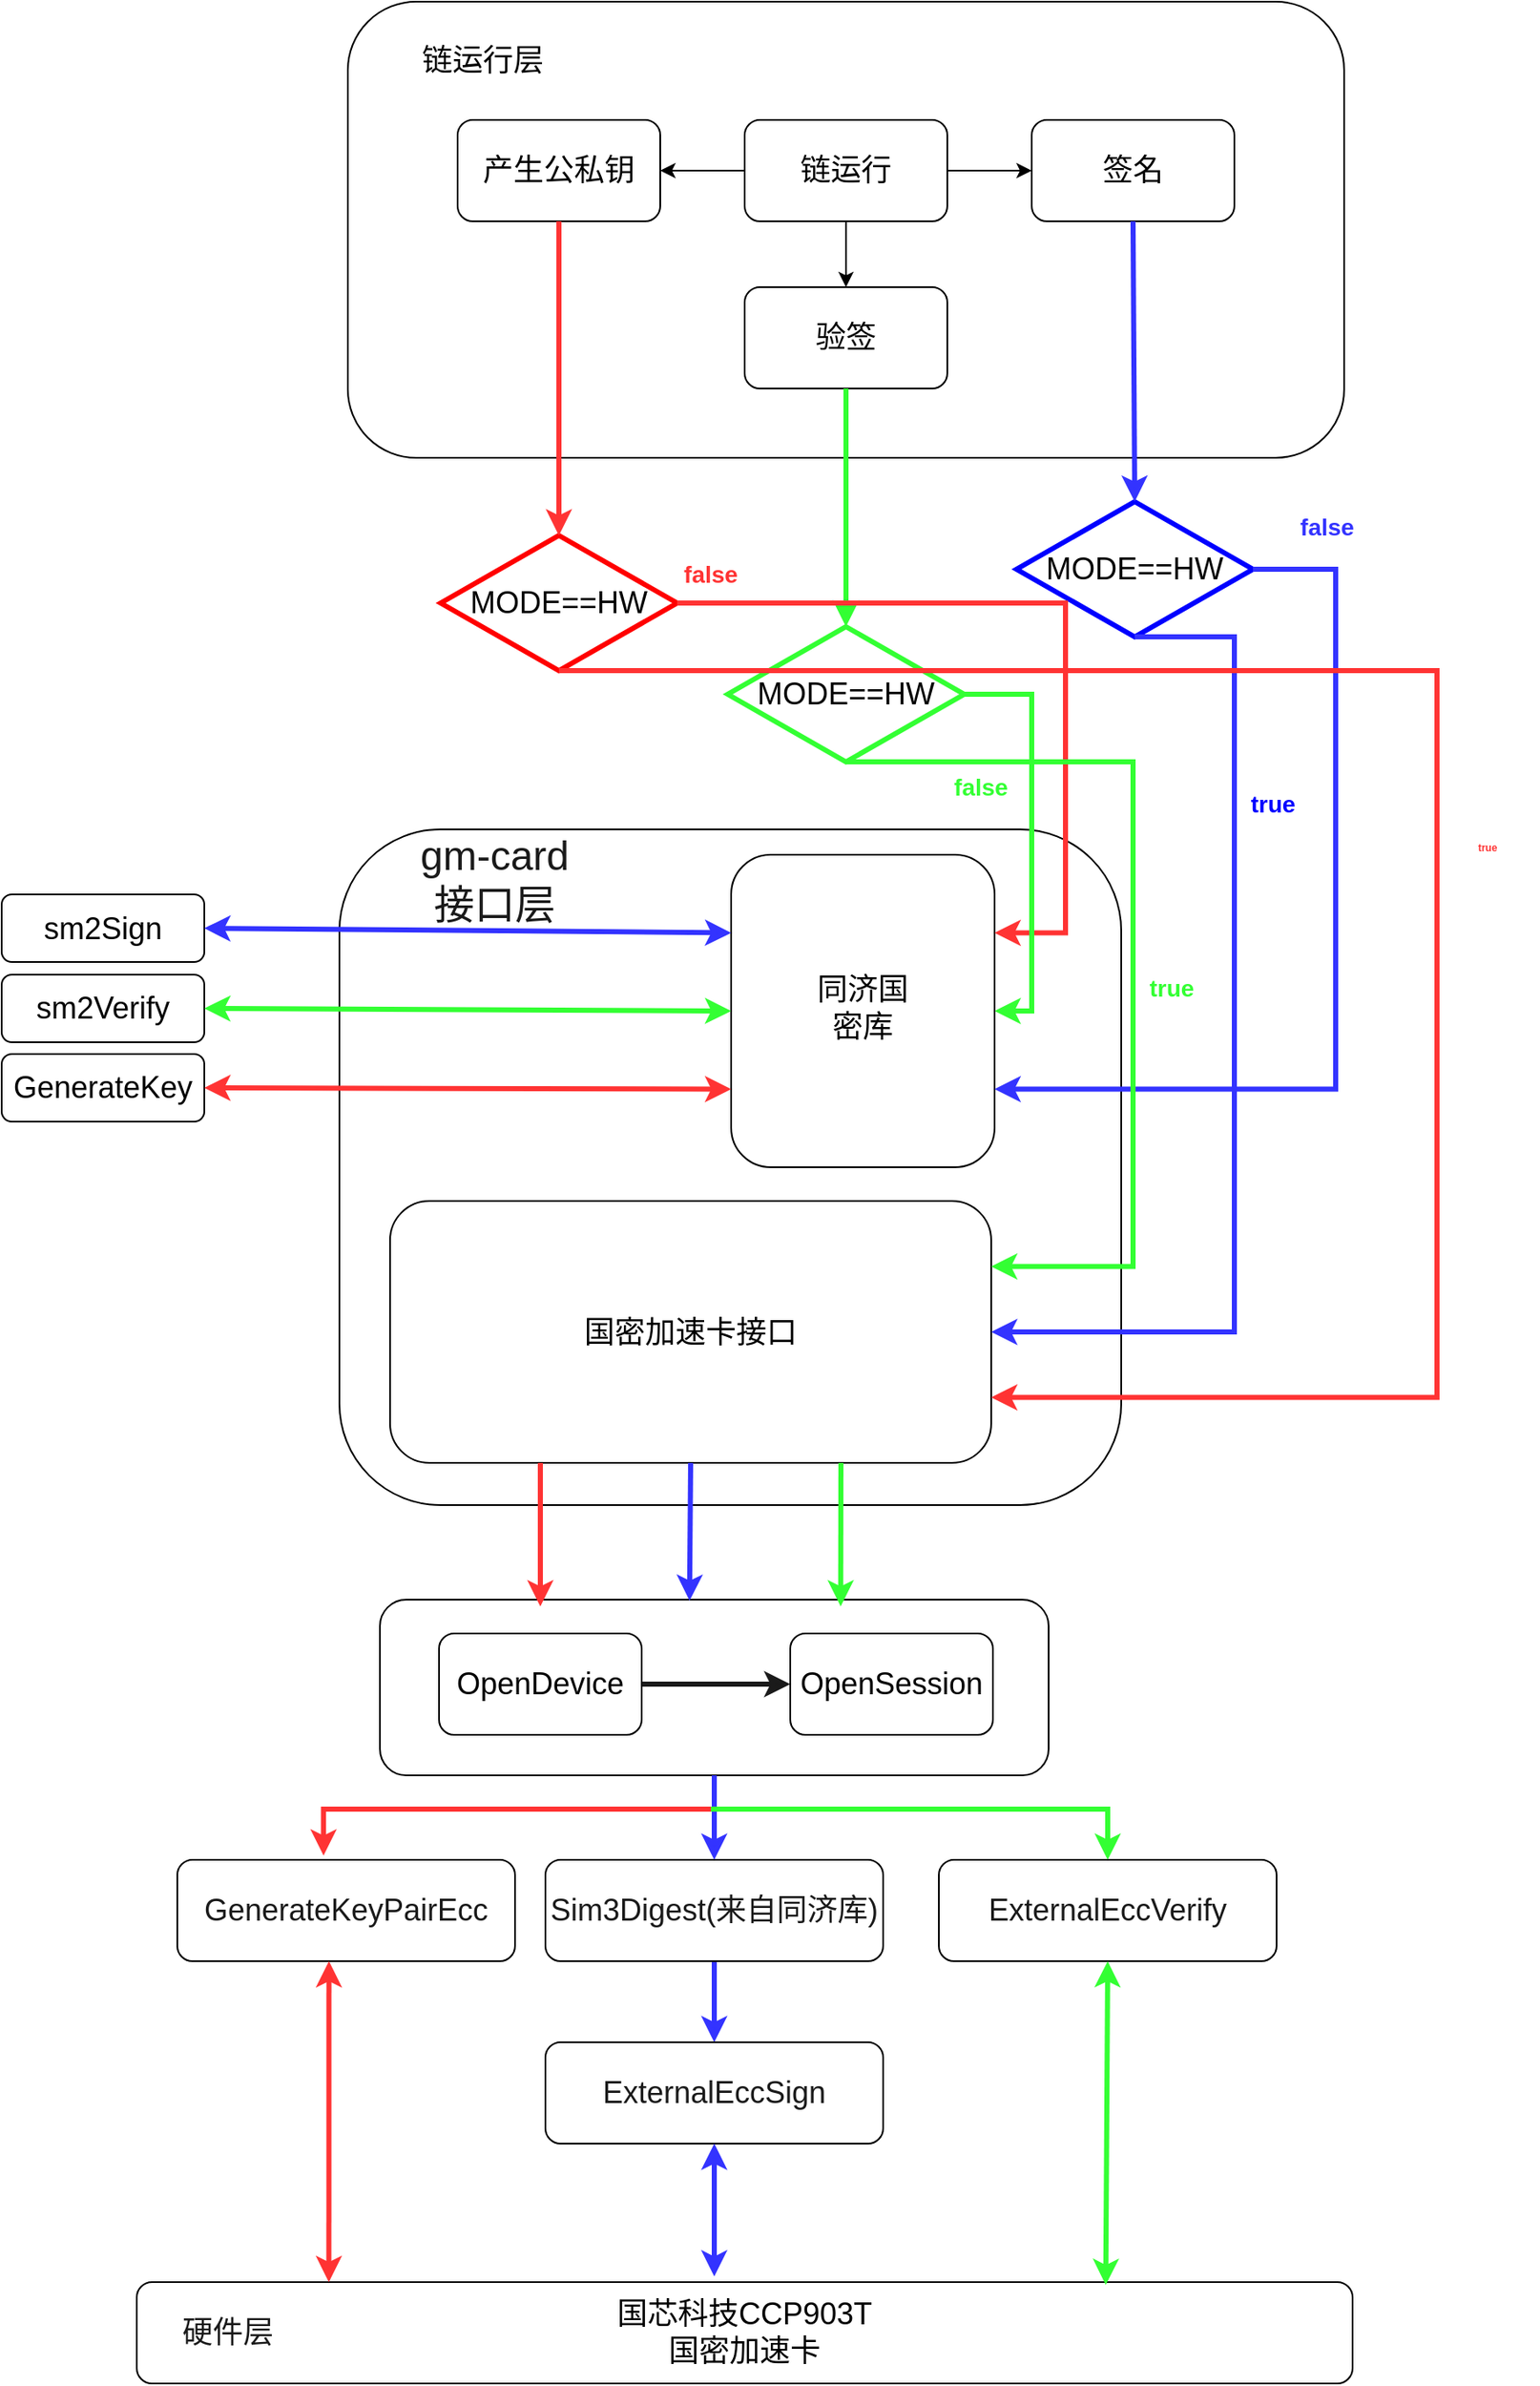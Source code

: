 <mxfile version="16.6.1" type="github">
  <diagram id="c6I_bTGiWWKz6FyQVuJq" name="Page-1">
    <mxGraphModel dx="2287" dy="925" grid="1" gridSize="10" guides="1" tooltips="1" connect="1" arrows="1" fold="1" page="1" pageScale="1" pageWidth="827" pageHeight="1169" math="0" shadow="0">
      <root>
        <mxCell id="0" />
        <mxCell id="1" parent="0" />
        <mxCell id="7-kgMZS4lvq_uKSfa9JE-67" value="" style="rounded=1;whiteSpace=wrap;html=1;fontSize=18;" vertex="1" parent="1">
          <mxGeometry x="74" y="1006" width="396" height="104" as="geometry" />
        </mxCell>
        <mxCell id="7-kgMZS4lvq_uKSfa9JE-5" value="" style="rounded=1;whiteSpace=wrap;html=1;" vertex="1" parent="1">
          <mxGeometry x="55" y="60" width="590" height="270" as="geometry" />
        </mxCell>
        <mxCell id="7-kgMZS4lvq_uKSfa9JE-2" value="&lt;font style=&quot;font-size: 18px&quot;&gt;产生公私钥&lt;/font&gt;" style="rounded=1;whiteSpace=wrap;html=1;" vertex="1" parent="1">
          <mxGeometry x="120" y="130" width="120" height="60" as="geometry" />
        </mxCell>
        <mxCell id="7-kgMZS4lvq_uKSfa9JE-3" value="&lt;font style=&quot;font-size: 18px&quot;&gt;验签&lt;/font&gt;" style="rounded=1;whiteSpace=wrap;html=1;" vertex="1" parent="1">
          <mxGeometry x="290" y="229" width="120" height="60" as="geometry" />
        </mxCell>
        <mxCell id="7-kgMZS4lvq_uKSfa9JE-4" value="&lt;font style=&quot;font-size: 18px&quot;&gt;签名&lt;/font&gt;" style="rounded=1;whiteSpace=wrap;html=1;" vertex="1" parent="1">
          <mxGeometry x="460" y="130" width="120" height="60" as="geometry" />
        </mxCell>
        <mxCell id="7-kgMZS4lvq_uKSfa9JE-6" value="&lt;font style=&quot;font-size: 18px&quot;&gt;链运行层&lt;/font&gt;" style="text;html=1;strokeColor=none;fillColor=none;align=center;verticalAlign=middle;whiteSpace=wrap;rounded=0;" vertex="1" parent="1">
          <mxGeometry x="80" y="80" width="110" height="30" as="geometry" />
        </mxCell>
        <mxCell id="7-kgMZS4lvq_uKSfa9JE-8" value="" style="endArrow=classic;html=1;rounded=0;entryX=0.5;entryY=0;entryDx=0;entryDy=0;exitX=0.5;exitY=1;exitDx=0;exitDy=0;" edge="1" parent="1" source="7-kgMZS4lvq_uKSfa9JE-11" target="7-kgMZS4lvq_uKSfa9JE-3">
          <mxGeometry width="50" height="50" relative="1" as="geometry">
            <mxPoint x="360" y="189" as="sourcePoint" />
            <mxPoint x="440" y="289" as="targetPoint" />
          </mxGeometry>
        </mxCell>
        <mxCell id="7-kgMZS4lvq_uKSfa9JE-12" value="" style="edgeStyle=orthogonalEdgeStyle;rounded=0;orthogonalLoop=1;jettySize=auto;html=1;" edge="1" parent="1" source="7-kgMZS4lvq_uKSfa9JE-11" target="7-kgMZS4lvq_uKSfa9JE-4">
          <mxGeometry relative="1" as="geometry" />
        </mxCell>
        <mxCell id="7-kgMZS4lvq_uKSfa9JE-13" value="" style="edgeStyle=orthogonalEdgeStyle;rounded=0;orthogonalLoop=1;jettySize=auto;html=1;" edge="1" parent="1" source="7-kgMZS4lvq_uKSfa9JE-11" target="7-kgMZS4lvq_uKSfa9JE-2">
          <mxGeometry relative="1" as="geometry" />
        </mxCell>
        <mxCell id="7-kgMZS4lvq_uKSfa9JE-11" value="&lt;font style=&quot;font-size: 18px&quot;&gt;链运行&lt;/font&gt;" style="rounded=1;whiteSpace=wrap;html=1;" vertex="1" parent="1">
          <mxGeometry x="290" y="130" width="120" height="60" as="geometry" />
        </mxCell>
        <mxCell id="7-kgMZS4lvq_uKSfa9JE-14" value="MODE==HW" style="rhombus;whiteSpace=wrap;html=1;fontSize=18;strokeWidth=3;strokeColor=#33FF33;" vertex="1" parent="1">
          <mxGeometry x="280" y="430" width="140" height="80" as="geometry" />
        </mxCell>
        <mxCell id="7-kgMZS4lvq_uKSfa9JE-15" value="MODE==HW" style="rhombus;whiteSpace=wrap;html=1;fontSize=18;strokeColor=#0000FF;strokeWidth=3;" vertex="1" parent="1">
          <mxGeometry x="451" y="356" width="140" height="80" as="geometry" />
        </mxCell>
        <mxCell id="7-kgMZS4lvq_uKSfa9JE-16" value="MODE==HW" style="rhombus;whiteSpace=wrap;html=1;fontSize=18;strokeColor=#FF0000;strokeWidth=3;" vertex="1" parent="1">
          <mxGeometry x="110" y="376" width="140" height="80" as="geometry" />
        </mxCell>
        <mxCell id="7-kgMZS4lvq_uKSfa9JE-19" value="" style="endArrow=classic;html=1;rounded=0;fontSize=18;exitX=0.5;exitY=1;exitDx=0;exitDy=0;entryX=0.5;entryY=0;entryDx=0;entryDy=0;strokeColor=#FF3333;strokeWidth=3;" edge="1" parent="1" source="7-kgMZS4lvq_uKSfa9JE-2" target="7-kgMZS4lvq_uKSfa9JE-16">
          <mxGeometry width="50" height="50" relative="1" as="geometry">
            <mxPoint x="130" y="390" as="sourcePoint" />
            <mxPoint x="180" y="340" as="targetPoint" />
          </mxGeometry>
        </mxCell>
        <mxCell id="7-kgMZS4lvq_uKSfa9JE-20" value="" style="endArrow=classic;html=1;rounded=0;fontSize=18;exitX=0.5;exitY=1;exitDx=0;exitDy=0;entryX=0.5;entryY=0;entryDx=0;entryDy=0;strokeColor=#33FF33;strokeWidth=3;" edge="1" parent="1" source="7-kgMZS4lvq_uKSfa9JE-3" target="7-kgMZS4lvq_uKSfa9JE-14">
          <mxGeometry width="50" height="50" relative="1" as="geometry">
            <mxPoint x="390" y="340" as="sourcePoint" />
            <mxPoint x="440" y="290" as="targetPoint" />
          </mxGeometry>
        </mxCell>
        <mxCell id="7-kgMZS4lvq_uKSfa9JE-21" value="" style="endArrow=classic;html=1;rounded=0;fontSize=18;exitX=0.5;exitY=1;exitDx=0;exitDy=0;entryX=0.5;entryY=0;entryDx=0;entryDy=0;strokeColor=#3333FF;strokeWidth=3;" edge="1" parent="1" source="7-kgMZS4lvq_uKSfa9JE-4" target="7-kgMZS4lvq_uKSfa9JE-15">
          <mxGeometry width="50" height="50" relative="1" as="geometry">
            <mxPoint x="390" y="340" as="sourcePoint" />
            <mxPoint x="440" y="290" as="targetPoint" />
          </mxGeometry>
        </mxCell>
        <mxCell id="7-kgMZS4lvq_uKSfa9JE-22" value="" style="rounded=1;whiteSpace=wrap;html=1;fontSize=18;" vertex="1" parent="1">
          <mxGeometry x="50" y="550" width="463" height="400" as="geometry" />
        </mxCell>
        <mxCell id="7-kgMZS4lvq_uKSfa9JE-25" value="" style="rounded=1;whiteSpace=wrap;html=1;fontSize=18;" vertex="1" parent="1">
          <mxGeometry x="282" y="565" width="156" height="185" as="geometry" />
        </mxCell>
        <mxCell id="7-kgMZS4lvq_uKSfa9JE-28" value="sm2Sign" style="rounded=1;whiteSpace=wrap;html=1;fontSize=18;" vertex="1" parent="1">
          <mxGeometry x="-150" y="588.5" width="120" height="40" as="geometry" />
        </mxCell>
        <mxCell id="7-kgMZS4lvq_uKSfa9JE-30" value="&lt;span&gt;sm2Verify&lt;/span&gt;" style="rounded=1;whiteSpace=wrap;html=1;fontSize=18;" vertex="1" parent="1">
          <mxGeometry x="-150" y="636" width="120" height="40" as="geometry" />
        </mxCell>
        <mxCell id="7-kgMZS4lvq_uKSfa9JE-31" value="&lt;span&gt;GenerateKey&lt;/span&gt;" style="rounded=1;whiteSpace=wrap;html=1;fontSize=18;" vertex="1" parent="1">
          <mxGeometry x="-150" y="683" width="120" height="40" as="geometry" />
        </mxCell>
        <mxCell id="7-kgMZS4lvq_uKSfa9JE-33" value="同济国密库" style="text;html=1;strokeColor=none;fillColor=none;align=center;verticalAlign=middle;whiteSpace=wrap;rounded=0;fontSize=18;" vertex="1" parent="1">
          <mxGeometry x="330" y="617.5" width="60" height="77" as="geometry" />
        </mxCell>
        <mxCell id="7-kgMZS4lvq_uKSfa9JE-46" value="国芯科技CCP903T&lt;br&gt;国密加速卡" style="rounded=1;whiteSpace=wrap;html=1;fontSize=18;" vertex="1" parent="1">
          <mxGeometry x="-70" y="1410" width="720" height="60" as="geometry" />
        </mxCell>
        <mxCell id="7-kgMZS4lvq_uKSfa9JE-51" value="" style="edgeStyle=elbowEdgeStyle;elbow=horizontal;endArrow=classic;html=1;rounded=0;fontSize=18;strokeColor=#FF3333;exitX=1;exitY=0.5;exitDx=0;exitDy=0;entryX=1;entryY=0.25;entryDx=0;entryDy=0;strokeWidth=3;" edge="1" parent="1" source="7-kgMZS4lvq_uKSfa9JE-16" target="7-kgMZS4lvq_uKSfa9JE-25">
          <mxGeometry width="50" height="50" relative="1" as="geometry">
            <mxPoint x="70" y="500" as="sourcePoint" />
            <mxPoint x="280" y="604" as="targetPoint" />
            <Array as="points">
              <mxPoint x="480" y="530" />
            </Array>
          </mxGeometry>
        </mxCell>
        <mxCell id="7-kgMZS4lvq_uKSfa9JE-54" value="" style="edgeStyle=elbowEdgeStyle;elbow=horizontal;endArrow=classic;html=1;rounded=0;fontSize=18;strokeColor=#33FF33;exitX=1;exitY=0.5;exitDx=0;exitDy=0;entryX=1;entryY=0.5;entryDx=0;entryDy=0;strokeWidth=3;" edge="1" parent="1" source="7-kgMZS4lvq_uKSfa9JE-14" target="7-kgMZS4lvq_uKSfa9JE-25">
          <mxGeometry width="50" height="50" relative="1" as="geometry">
            <mxPoint x="110" y="510" as="sourcePoint" />
            <mxPoint x="160" y="460" as="targetPoint" />
            <Array as="points">
              <mxPoint x="460" y="580" />
            </Array>
          </mxGeometry>
        </mxCell>
        <mxCell id="7-kgMZS4lvq_uKSfa9JE-55" value="" style="edgeStyle=elbowEdgeStyle;elbow=horizontal;endArrow=classic;html=1;rounded=0;fontSize=18;strokeColor=#3333FF;exitX=1;exitY=0.5;exitDx=0;exitDy=0;entryX=1;entryY=0.75;entryDx=0;entryDy=0;strokeWidth=3;" edge="1" parent="1" source="7-kgMZS4lvq_uKSfa9JE-15" target="7-kgMZS4lvq_uKSfa9JE-25">
          <mxGeometry width="50" height="50" relative="1" as="geometry">
            <mxPoint x="140" y="610" as="sourcePoint" />
            <mxPoint x="190" y="560" as="targetPoint" />
            <Array as="points">
              <mxPoint x="640" y="580" />
            </Array>
          </mxGeometry>
        </mxCell>
        <mxCell id="7-kgMZS4lvq_uKSfa9JE-56" value="国密加速卡接口" style="rounded=1;whiteSpace=wrap;html=1;fontSize=18;" vertex="1" parent="1">
          <mxGeometry x="80" y="770" width="356" height="155" as="geometry" />
        </mxCell>
        <mxCell id="7-kgMZS4lvq_uKSfa9JE-57" value="" style="edgeStyle=elbowEdgeStyle;elbow=horizontal;endArrow=classic;html=1;rounded=0;fontSize=18;strokeColor=#33FF33;exitX=0.5;exitY=1;exitDx=0;exitDy=0;entryX=1;entryY=0.25;entryDx=0;entryDy=0;strokeWidth=3;" edge="1" parent="1" source="7-kgMZS4lvq_uKSfa9JE-14" target="7-kgMZS4lvq_uKSfa9JE-56">
          <mxGeometry width="50" height="50" relative="1" as="geometry">
            <mxPoint x="520" y="570" as="sourcePoint" />
            <mxPoint x="570" y="520" as="targetPoint" />
            <Array as="points">
              <mxPoint x="520" y="640" />
            </Array>
          </mxGeometry>
        </mxCell>
        <mxCell id="7-kgMZS4lvq_uKSfa9JE-58" value="" style="edgeStyle=elbowEdgeStyle;elbow=horizontal;endArrow=classic;html=1;rounded=0;fontSize=18;strokeColor=#3333FF;exitX=0.5;exitY=1;exitDx=0;exitDy=0;entryX=1;entryY=0.5;entryDx=0;entryDy=0;strokeWidth=3;" edge="1" parent="1" source="7-kgMZS4lvq_uKSfa9JE-15" target="7-kgMZS4lvq_uKSfa9JE-56">
          <mxGeometry width="50" height="50" relative="1" as="geometry">
            <mxPoint x="610" y="830" as="sourcePoint" />
            <mxPoint x="660" y="780" as="targetPoint" />
            <Array as="points">
              <mxPoint x="580" y="640" />
            </Array>
          </mxGeometry>
        </mxCell>
        <mxCell id="7-kgMZS4lvq_uKSfa9JE-59" value="" style="edgeStyle=elbowEdgeStyle;elbow=horizontal;endArrow=classic;html=1;rounded=0;fontSize=18;strokeColor=#FF3333;exitX=0.5;exitY=1;exitDx=0;exitDy=0;entryX=1;entryY=0.75;entryDx=0;entryDy=0;strokeWidth=3;" edge="1" parent="1" source="7-kgMZS4lvq_uKSfa9JE-16" target="7-kgMZS4lvq_uKSfa9JE-56">
          <mxGeometry width="50" height="50" relative="1" as="geometry">
            <mxPoint x="30" y="510" as="sourcePoint" />
            <mxPoint x="80" y="460" as="targetPoint" />
            <Array as="points">
              <mxPoint x="700" y="700" />
            </Array>
          </mxGeometry>
        </mxCell>
        <mxCell id="7-kgMZS4lvq_uKSfa9JE-61" value="" style="endArrow=classic;startArrow=classic;html=1;rounded=0;fontSize=18;strokeColor=#33FF33;strokeWidth=3;entryX=0;entryY=0.5;entryDx=0;entryDy=0;exitX=1;exitY=0.5;exitDx=0;exitDy=0;" edge="1" parent="1" source="7-kgMZS4lvq_uKSfa9JE-30" target="7-kgMZS4lvq_uKSfa9JE-25">
          <mxGeometry width="50" height="50" relative="1" as="geometry">
            <mxPoint x="90" y="650" as="sourcePoint" />
            <mxPoint x="140" y="600" as="targetPoint" />
          </mxGeometry>
        </mxCell>
        <mxCell id="7-kgMZS4lvq_uKSfa9JE-62" value="" style="endArrow=classic;startArrow=classic;html=1;rounded=0;fontSize=18;strokeColor=#3333FF;strokeWidth=3;entryX=0;entryY=0.25;entryDx=0;entryDy=0;exitX=1;exitY=0.5;exitDx=0;exitDy=0;" edge="1" parent="1" source="7-kgMZS4lvq_uKSfa9JE-28" target="7-kgMZS4lvq_uKSfa9JE-25">
          <mxGeometry width="50" height="50" relative="1" as="geometry">
            <mxPoint x="140" y="690" as="sourcePoint" />
            <mxPoint x="190" y="640" as="targetPoint" />
          </mxGeometry>
        </mxCell>
        <mxCell id="7-kgMZS4lvq_uKSfa9JE-63" value="" style="endArrow=classic;startArrow=classic;html=1;rounded=0;fontSize=18;strokeColor=#FF3333;strokeWidth=3;entryX=0;entryY=0.75;entryDx=0;entryDy=0;exitX=1;exitY=0.5;exitDx=0;exitDy=0;" edge="1" parent="1" source="7-kgMZS4lvq_uKSfa9JE-31" target="7-kgMZS4lvq_uKSfa9JE-25">
          <mxGeometry width="50" height="50" relative="1" as="geometry">
            <mxPoint x="140" y="690" as="sourcePoint" />
            <mxPoint x="190" y="640" as="targetPoint" />
          </mxGeometry>
        </mxCell>
        <mxCell id="7-kgMZS4lvq_uKSfa9JE-70" value="" style="edgeStyle=orthogonalEdgeStyle;rounded=0;orthogonalLoop=1;jettySize=auto;html=1;fontSize=18;strokeColor=#1A1A1A;strokeWidth=3;" edge="1" parent="1" source="7-kgMZS4lvq_uKSfa9JE-65" target="7-kgMZS4lvq_uKSfa9JE-66">
          <mxGeometry relative="1" as="geometry" />
        </mxCell>
        <mxCell id="7-kgMZS4lvq_uKSfa9JE-65" value="OpenDevice" style="rounded=1;whiteSpace=wrap;html=1;fontSize=18;" vertex="1" parent="1">
          <mxGeometry x="109" y="1026" width="120" height="60" as="geometry" />
        </mxCell>
        <mxCell id="7-kgMZS4lvq_uKSfa9JE-66" value="OpenSession" style="rounded=1;whiteSpace=wrap;html=1;fontSize=18;" vertex="1" parent="1">
          <mxGeometry x="317" y="1026" width="120" height="60" as="geometry" />
        </mxCell>
        <mxCell id="7-kgMZS4lvq_uKSfa9JE-71" value="&lt;font color=&quot;#1a1a1a&quot;&gt;GenerateKeyPairEcc&lt;/font&gt;" style="rounded=1;whiteSpace=wrap;html=1;fontSize=18;" vertex="1" parent="1">
          <mxGeometry x="-46" y="1160" width="200" height="60" as="geometry" />
        </mxCell>
        <mxCell id="7-kgMZS4lvq_uKSfa9JE-80" value="" style="edgeStyle=orthogonalEdgeStyle;rounded=0;orthogonalLoop=1;jettySize=auto;html=1;fontSize=18;fontColor=#1A1A1A;strokeColor=#3333FF;strokeWidth=3;" edge="1" parent="1" source="7-kgMZS4lvq_uKSfa9JE-72" target="7-kgMZS4lvq_uKSfa9JE-74">
          <mxGeometry relative="1" as="geometry" />
        </mxCell>
        <mxCell id="7-kgMZS4lvq_uKSfa9JE-72" value="&lt;font color=&quot;#1a1a1a&quot;&gt;Sim3Digest(来自同济库)&lt;/font&gt;" style="rounded=1;whiteSpace=wrap;html=1;fontSize=18;" vertex="1" parent="1">
          <mxGeometry x="172" y="1160" width="200" height="60" as="geometry" />
        </mxCell>
        <mxCell id="7-kgMZS4lvq_uKSfa9JE-73" value="&lt;font color=&quot;#1a1a1a&quot;&gt;ExternalEccVerify&lt;/font&gt;" style="rounded=1;whiteSpace=wrap;html=1;fontSize=18;" vertex="1" parent="1">
          <mxGeometry x="405" y="1160" width="200" height="60" as="geometry" />
        </mxCell>
        <mxCell id="7-kgMZS4lvq_uKSfa9JE-74" value="&lt;font color=&quot;#1a1a1a&quot;&gt;ExternalEccSign&lt;/font&gt;" style="rounded=1;whiteSpace=wrap;html=1;fontSize=18;" vertex="1" parent="1">
          <mxGeometry x="172" y="1268" width="200" height="60" as="geometry" />
        </mxCell>
        <mxCell id="7-kgMZS4lvq_uKSfa9JE-76" value="" style="endArrow=classic;html=1;rounded=0;fontSize=18;fontColor=#1A1A1A;strokeColor=#3333FF;strokeWidth=3;exitX=0.5;exitY=1;exitDx=0;exitDy=0;entryX=0.5;entryY=0;entryDx=0;entryDy=0;" edge="1" parent="1" source="7-kgMZS4lvq_uKSfa9JE-67" target="7-kgMZS4lvq_uKSfa9JE-72">
          <mxGeometry width="50" height="50" relative="1" as="geometry">
            <mxPoint x="-300" y="1090" as="sourcePoint" />
            <mxPoint x="-250" y="1040" as="targetPoint" />
          </mxGeometry>
        </mxCell>
        <mxCell id="7-kgMZS4lvq_uKSfa9JE-77" value="" style="edgeStyle=segmentEdgeStyle;endArrow=classic;html=1;rounded=0;fontSize=18;fontColor=#1A1A1A;strokeColor=#FF3333;strokeWidth=3;entryX=0.433;entryY=-0.042;entryDx=0;entryDy=0;entryPerimeter=0;" edge="1" parent="1" target="7-kgMZS4lvq_uKSfa9JE-71">
          <mxGeometry width="50" height="50" relative="1" as="geometry">
            <mxPoint x="270" y="1130" as="sourcePoint" />
            <mxPoint x="290" y="980" as="targetPoint" />
          </mxGeometry>
        </mxCell>
        <mxCell id="7-kgMZS4lvq_uKSfa9JE-79" value="" style="edgeStyle=segmentEdgeStyle;endArrow=classic;html=1;rounded=0;fontSize=18;fontColor=#1A1A1A;strokeColor=#33FF33;strokeWidth=3;entryX=0.5;entryY=0;entryDx=0;entryDy=0;" edge="1" parent="1" target="7-kgMZS4lvq_uKSfa9JE-73">
          <mxGeometry width="50" height="50" relative="1" as="geometry">
            <mxPoint x="270" y="1130" as="sourcePoint" />
            <mxPoint x="620" y="1080" as="targetPoint" />
          </mxGeometry>
        </mxCell>
        <mxCell id="7-kgMZS4lvq_uKSfa9JE-81" value="" style="endArrow=classic;startArrow=classic;html=1;rounded=0;fontSize=18;fontColor=#1A1A1A;strokeColor=#3333FF;strokeWidth=3;entryX=0.5;entryY=1;entryDx=0;entryDy=0;exitX=0.475;exitY=-0.056;exitDx=0;exitDy=0;exitPerimeter=0;" edge="1" parent="1" source="7-kgMZS4lvq_uKSfa9JE-46" target="7-kgMZS4lvq_uKSfa9JE-74">
          <mxGeometry width="50" height="50" relative="1" as="geometry">
            <mxPoint x="250" y="1390" as="sourcePoint" />
            <mxPoint x="300" y="1340" as="targetPoint" />
          </mxGeometry>
        </mxCell>
        <mxCell id="7-kgMZS4lvq_uKSfa9JE-82" value="" style="endArrow=classic;startArrow=classic;html=1;rounded=0;fontSize=18;fontColor=#1A1A1A;strokeColor=#FF3333;strokeWidth=3;entryX=0.449;entryY=1;entryDx=0;entryDy=0;entryPerimeter=0;exitX=0.158;exitY=0;exitDx=0;exitDy=0;exitPerimeter=0;" edge="1" parent="1" source="7-kgMZS4lvq_uKSfa9JE-46" target="7-kgMZS4lvq_uKSfa9JE-71">
          <mxGeometry width="50" height="50" relative="1" as="geometry">
            <mxPoint x="40" y="1350" as="sourcePoint" />
            <mxPoint x="90" y="1300" as="targetPoint" />
          </mxGeometry>
        </mxCell>
        <mxCell id="7-kgMZS4lvq_uKSfa9JE-83" value="" style="endArrow=classic;startArrow=classic;html=1;rounded=0;fontSize=18;fontColor=#1A1A1A;strokeColor=#33FF33;strokeWidth=3;entryX=0.5;entryY=1;entryDx=0;entryDy=0;exitX=0.797;exitY=0.028;exitDx=0;exitDy=0;exitPerimeter=0;" edge="1" parent="1" source="7-kgMZS4lvq_uKSfa9JE-46" target="7-kgMZS4lvq_uKSfa9JE-73">
          <mxGeometry width="50" height="50" relative="1" as="geometry">
            <mxPoint x="480" y="1330" as="sourcePoint" />
            <mxPoint x="530" y="1280" as="targetPoint" />
          </mxGeometry>
        </mxCell>
        <mxCell id="7-kgMZS4lvq_uKSfa9JE-84" value="" style="endArrow=classic;html=1;rounded=0;fontSize=18;fontColor=#1A1A1A;strokeColor=#FF3333;strokeWidth=3;exitX=0.25;exitY=1;exitDx=0;exitDy=0;" edge="1" parent="1" source="7-kgMZS4lvq_uKSfa9JE-56">
          <mxGeometry width="50" height="50" relative="1" as="geometry">
            <mxPoint x="-30" y="1010" as="sourcePoint" />
            <mxPoint x="169" y="1010" as="targetPoint" />
          </mxGeometry>
        </mxCell>
        <mxCell id="7-kgMZS4lvq_uKSfa9JE-85" value="" style="endArrow=classic;html=1;rounded=0;fontSize=18;fontColor=#1A1A1A;strokeColor=#3333FF;strokeWidth=3;exitX=0.5;exitY=1;exitDx=0;exitDy=0;entryX=0.463;entryY=0.006;entryDx=0;entryDy=0;entryPerimeter=0;" edge="1" parent="1" source="7-kgMZS4lvq_uKSfa9JE-56" target="7-kgMZS4lvq_uKSfa9JE-67">
          <mxGeometry width="50" height="50" relative="1" as="geometry">
            <mxPoint x="-60" y="980" as="sourcePoint" />
            <mxPoint x="258" y="1000" as="targetPoint" />
          </mxGeometry>
        </mxCell>
        <mxCell id="7-kgMZS4lvq_uKSfa9JE-86" value="" style="endArrow=classic;html=1;rounded=0;fontSize=18;fontColor=#1A1A1A;strokeColor=#33FF33;strokeWidth=3;exitX=0.75;exitY=1;exitDx=0;exitDy=0;entryX=0.689;entryY=0.038;entryDx=0;entryDy=0;entryPerimeter=0;" edge="1" parent="1" source="7-kgMZS4lvq_uKSfa9JE-56" target="7-kgMZS4lvq_uKSfa9JE-67">
          <mxGeometry width="50" height="50" relative="1" as="geometry">
            <mxPoint x="570" y="1010" as="sourcePoint" />
            <mxPoint x="620" y="960" as="targetPoint" />
          </mxGeometry>
        </mxCell>
        <mxCell id="7-kgMZS4lvq_uKSfa9JE-87" value="硬件层" style="text;html=1;strokeColor=none;fillColor=none;align=center;verticalAlign=middle;whiteSpace=wrap;rounded=0;fontSize=18;fontColor=#1A1A1A;" vertex="1" parent="1">
          <mxGeometry x="-46" y="1425" width="60" height="30" as="geometry" />
        </mxCell>
        <mxCell id="7-kgMZS4lvq_uKSfa9JE-88" value="&lt;font style=&quot;font-size: 24px&quot;&gt;gm-card接口层&lt;/font&gt;" style="text;html=1;strokeColor=none;fillColor=none;align=center;verticalAlign=middle;whiteSpace=wrap;rounded=0;fontSize=18;fontColor=#1A1A1A;" vertex="1" parent="1">
          <mxGeometry x="94" y="565" width="96" height="30" as="geometry" />
        </mxCell>
        <mxCell id="7-kgMZS4lvq_uKSfa9JE-95" value="&lt;font style=&quot;font-size: 14px&quot; color=&quot;#ff3333&quot;&gt;&lt;b&gt;false&lt;/b&gt;&lt;/font&gt;" style="text;html=1;strokeColor=none;fillColor=none;align=center;verticalAlign=middle;whiteSpace=wrap;rounded=0;fontSize=24;fontColor=#1A1A1A;" vertex="1" parent="1">
          <mxGeometry x="240" y="381" width="60" height="30" as="geometry" />
        </mxCell>
        <mxCell id="7-kgMZS4lvq_uKSfa9JE-96" value="&lt;font style=&quot;font-size: 6px&quot; color=&quot;#ff3333&quot;&gt;&lt;b&gt;true&lt;/b&gt;&lt;/font&gt;" style="text;html=1;strokeColor=none;fillColor=none;align=center;verticalAlign=middle;whiteSpace=wrap;rounded=0;fontSize=24;fontColor=#1A1A1A;" vertex="1" parent="1">
          <mxGeometry x="700" y="540" width="60" height="30" as="geometry" />
        </mxCell>
        <mxCell id="7-kgMZS4lvq_uKSfa9JE-98" value="&lt;b&gt;&lt;font color=&quot;#33ff33&quot; style=&quot;font-size: 14px&quot;&gt;true&lt;/font&gt;&lt;/b&gt;" style="text;html=1;strokeColor=none;fillColor=none;align=center;verticalAlign=middle;whiteSpace=wrap;rounded=0;fontSize=8;fontColor=#FF3333;" vertex="1" parent="1">
          <mxGeometry x="513" y="628.5" width="60" height="30" as="geometry" />
        </mxCell>
        <mxCell id="7-kgMZS4lvq_uKSfa9JE-99" value="&lt;b&gt;&lt;font color=&quot;#33ff33&quot; style=&quot;font-size: 14px&quot;&gt;false&lt;/font&gt;&lt;/b&gt;" style="text;html=1;strokeColor=none;fillColor=none;align=center;verticalAlign=middle;whiteSpace=wrap;rounded=0;fontSize=8;fontColor=#FF3333;" vertex="1" parent="1">
          <mxGeometry x="400" y="510" width="60" height="30" as="geometry" />
        </mxCell>
        <mxCell id="7-kgMZS4lvq_uKSfa9JE-100" value="&lt;b&gt;&lt;font color=&quot;#3333ff&quot; style=&quot;font-size: 14px&quot;&gt;false&lt;/font&gt;&lt;/b&gt;" style="text;html=1;strokeColor=none;fillColor=none;align=center;verticalAlign=middle;whiteSpace=wrap;rounded=0;fontSize=8;fontColor=#FF3333;" vertex="1" parent="1">
          <mxGeometry x="605" y="356" width="60" height="30" as="geometry" />
        </mxCell>
        <mxCell id="7-kgMZS4lvq_uKSfa9JE-101" value="&lt;b&gt;&lt;font color=&quot;#0000ff&quot; style=&quot;font-size: 14px&quot;&gt;true&lt;/font&gt;&lt;/b&gt;" style="text;html=1;strokeColor=none;fillColor=none;align=center;verticalAlign=middle;whiteSpace=wrap;rounded=0;fontSize=8;fontColor=#FF3333;" vertex="1" parent="1">
          <mxGeometry x="573" y="520" width="60" height="30" as="geometry" />
        </mxCell>
      </root>
    </mxGraphModel>
  </diagram>
</mxfile>
